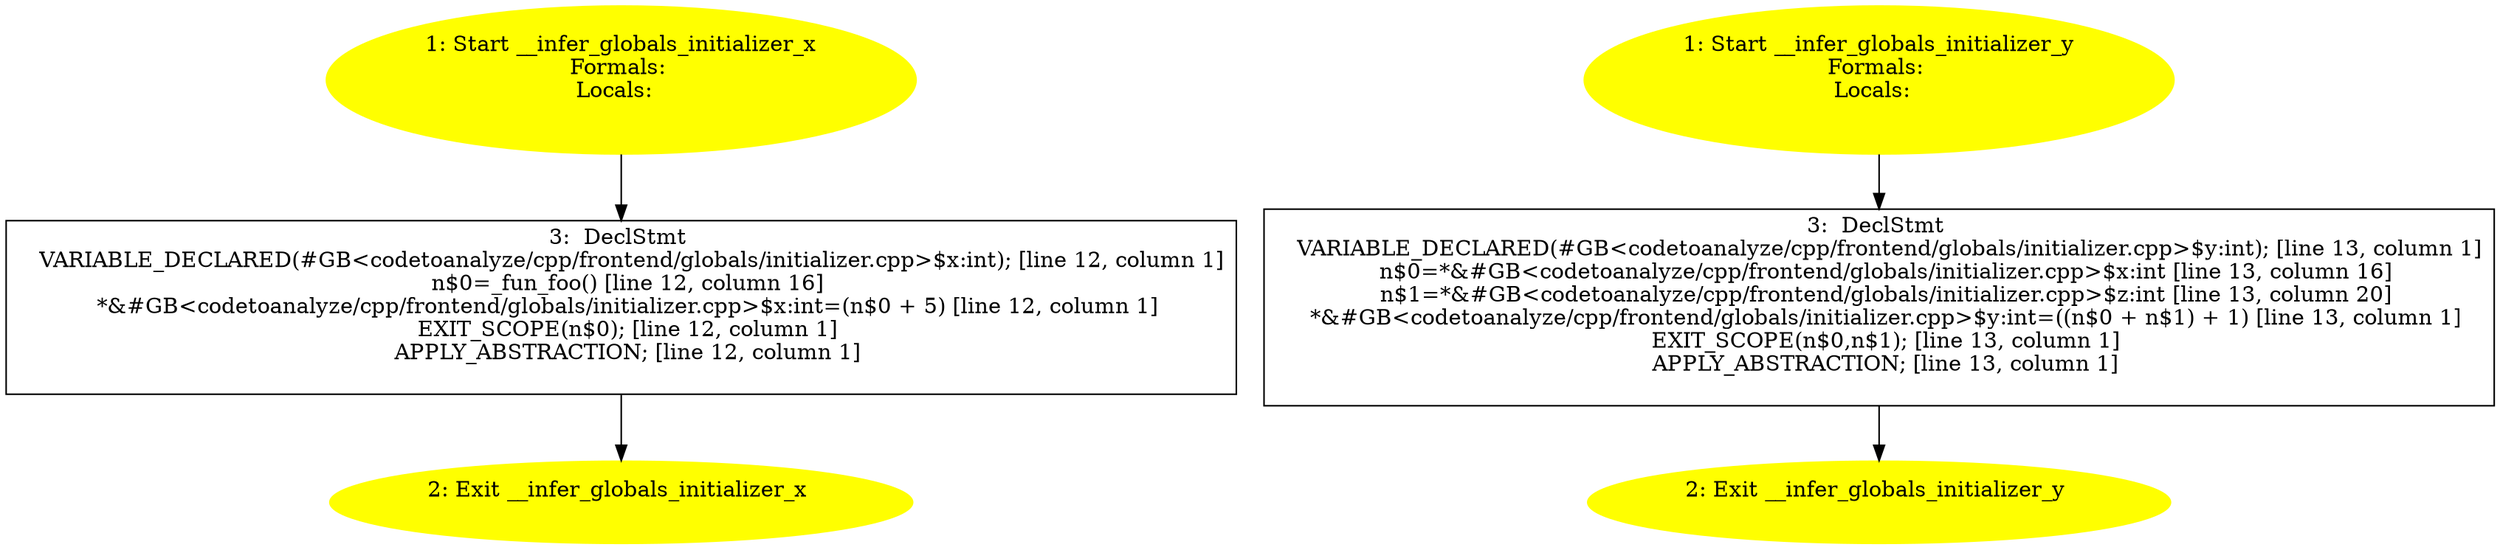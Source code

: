 /* @generated */
digraph cfg {
"__infer_globals_initializer_x#346c89dda90b0be6289346ddbf0528bc.83245b9f254e67fb6f879cc1e35a1bb1_1" [label="1: Start __infer_globals_initializer_x\nFormals: \nLocals:  \n  " color=yellow style=filled]
	

	 "__infer_globals_initializer_x#346c89dda90b0be6289346ddbf0528bc.83245b9f254e67fb6f879cc1e35a1bb1_1" -> "__infer_globals_initializer_x#346c89dda90b0be6289346ddbf0528bc.83245b9f254e67fb6f879cc1e35a1bb1_3" ;
"__infer_globals_initializer_x#346c89dda90b0be6289346ddbf0528bc.83245b9f254e67fb6f879cc1e35a1bb1_2" [label="2: Exit __infer_globals_initializer_x \n  " color=yellow style=filled]
	

"__infer_globals_initializer_x#346c89dda90b0be6289346ddbf0528bc.83245b9f254e67fb6f879cc1e35a1bb1_3" [label="3:  DeclStmt \n   VARIABLE_DECLARED(#GB<codetoanalyze/cpp/frontend/globals/initializer.cpp>$x:int); [line 12, column 1]\n  n$0=_fun_foo() [line 12, column 16]\n  *&#GB<codetoanalyze/cpp/frontend/globals/initializer.cpp>$x:int=(n$0 + 5) [line 12, column 1]\n  EXIT_SCOPE(n$0); [line 12, column 1]\n  APPLY_ABSTRACTION; [line 12, column 1]\n " shape="box"]
	

	 "__infer_globals_initializer_x#346c89dda90b0be6289346ddbf0528bc.83245b9f254e67fb6f879cc1e35a1bb1_3" -> "__infer_globals_initializer_x#346c89dda90b0be6289346ddbf0528bc.83245b9f254e67fb6f879cc1e35a1bb1_2" ;
"__infer_globals_initializer_y#346c89dda90b0be6289346ddbf0528bc.e7d659d11156f551397be6d5db27f31c_1" [label="1: Start __infer_globals_initializer_y\nFormals: \nLocals:  \n  " color=yellow style=filled]
	

	 "__infer_globals_initializer_y#346c89dda90b0be6289346ddbf0528bc.e7d659d11156f551397be6d5db27f31c_1" -> "__infer_globals_initializer_y#346c89dda90b0be6289346ddbf0528bc.e7d659d11156f551397be6d5db27f31c_3" ;
"__infer_globals_initializer_y#346c89dda90b0be6289346ddbf0528bc.e7d659d11156f551397be6d5db27f31c_2" [label="2: Exit __infer_globals_initializer_y \n  " color=yellow style=filled]
	

"__infer_globals_initializer_y#346c89dda90b0be6289346ddbf0528bc.e7d659d11156f551397be6d5db27f31c_3" [label="3:  DeclStmt \n   VARIABLE_DECLARED(#GB<codetoanalyze/cpp/frontend/globals/initializer.cpp>$y:int); [line 13, column 1]\n  n$0=*&#GB<codetoanalyze/cpp/frontend/globals/initializer.cpp>$x:int [line 13, column 16]\n  n$1=*&#GB<codetoanalyze/cpp/frontend/globals/initializer.cpp>$z:int [line 13, column 20]\n  *&#GB<codetoanalyze/cpp/frontend/globals/initializer.cpp>$y:int=((n$0 + n$1) + 1) [line 13, column 1]\n  EXIT_SCOPE(n$0,n$1); [line 13, column 1]\n  APPLY_ABSTRACTION; [line 13, column 1]\n " shape="box"]
	

	 "__infer_globals_initializer_y#346c89dda90b0be6289346ddbf0528bc.e7d659d11156f551397be6d5db27f31c_3" -> "__infer_globals_initializer_y#346c89dda90b0be6289346ddbf0528bc.e7d659d11156f551397be6d5db27f31c_2" ;
}
